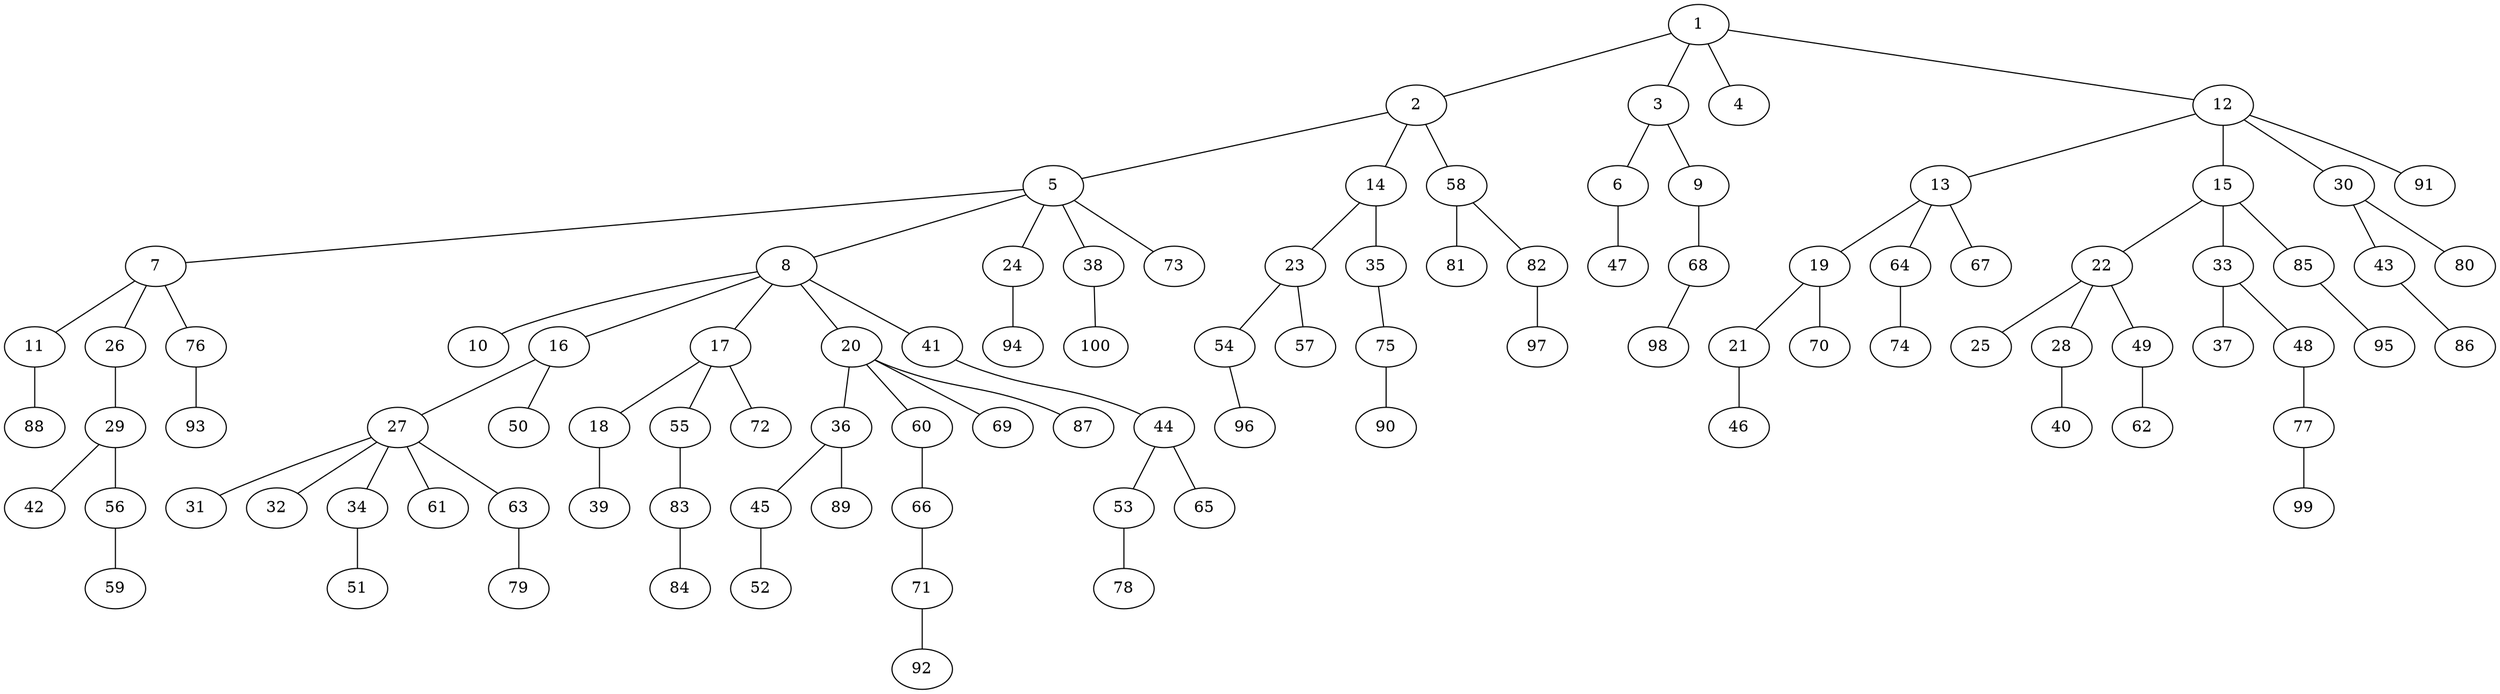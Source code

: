 graph graphname {1--2
1--3
1--4
1--12
2--5
2--14
2--58
3--6
3--9
5--7
5--8
5--24
5--38
5--73
6--47
7--11
7--26
7--76
8--10
8--16
8--17
8--20
8--41
9--68
11--88
12--13
12--15
12--30
12--91
13--19
13--64
13--67
14--23
14--35
15--22
15--33
15--85
16--27
16--50
17--18
17--55
17--72
18--39
19--21
19--70
20--36
20--60
20--69
20--87
21--46
22--25
22--28
22--49
23--54
23--57
24--94
26--29
27--31
27--32
27--34
27--61
27--63
28--40
29--42
29--56
30--43
30--80
33--37
33--48
34--51
35--75
36--45
36--89
38--100
41--44
43--86
44--53
44--65
45--52
48--77
49--62
53--78
54--96
55--83
56--59
58--81
58--82
60--66
63--79
64--74
66--71
68--98
71--92
75--90
76--93
77--99
82--97
83--84
85--95
}
